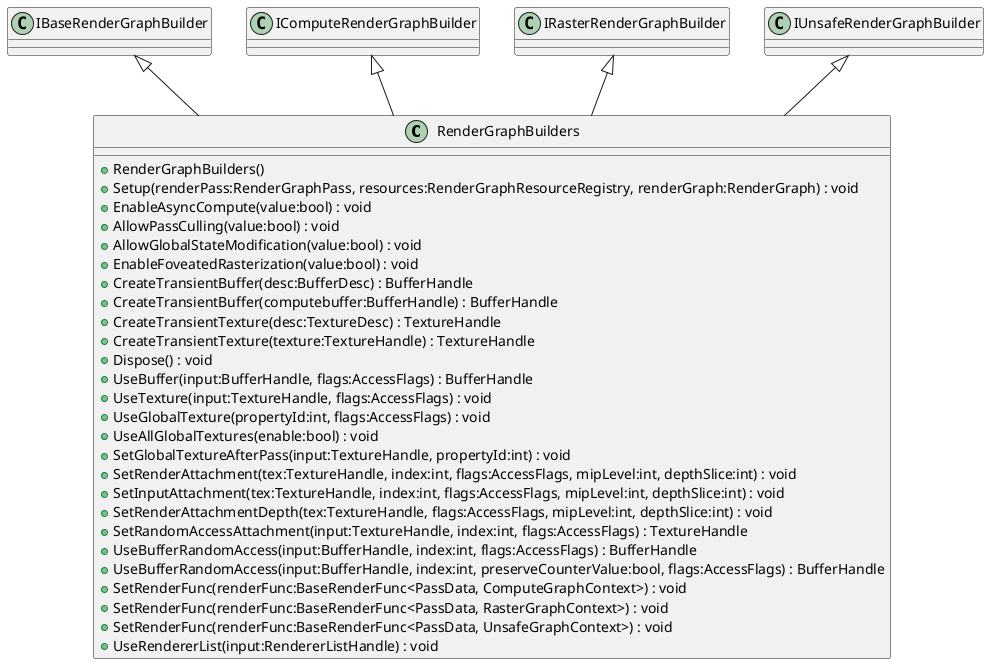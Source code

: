 @startuml
class RenderGraphBuilders {
    + RenderGraphBuilders()
    + Setup(renderPass:RenderGraphPass, resources:RenderGraphResourceRegistry, renderGraph:RenderGraph) : void
    + EnableAsyncCompute(value:bool) : void
    + AllowPassCulling(value:bool) : void
    + AllowGlobalStateModification(value:bool) : void
    + EnableFoveatedRasterization(value:bool) : void
    + CreateTransientBuffer(desc:BufferDesc) : BufferHandle
    + CreateTransientBuffer(computebuffer:BufferHandle) : BufferHandle
    + CreateTransientTexture(desc:TextureDesc) : TextureHandle
    + CreateTransientTexture(texture:TextureHandle) : TextureHandle
    + Dispose() : void
    + UseBuffer(input:BufferHandle, flags:AccessFlags) : BufferHandle
    + UseTexture(input:TextureHandle, flags:AccessFlags) : void
    + UseGlobalTexture(propertyId:int, flags:AccessFlags) : void
    + UseAllGlobalTextures(enable:bool) : void
    + SetGlobalTextureAfterPass(input:TextureHandle, propertyId:int) : void
    + SetRenderAttachment(tex:TextureHandle, index:int, flags:AccessFlags, mipLevel:int, depthSlice:int) : void
    + SetInputAttachment(tex:TextureHandle, index:int, flags:AccessFlags, mipLevel:int, depthSlice:int) : void
    + SetRenderAttachmentDepth(tex:TextureHandle, flags:AccessFlags, mipLevel:int, depthSlice:int) : void
    + SetRandomAccessAttachment(input:TextureHandle, index:int, flags:AccessFlags) : TextureHandle
    + UseBufferRandomAccess(input:BufferHandle, index:int, flags:AccessFlags) : BufferHandle
    + UseBufferRandomAccess(input:BufferHandle, index:int, preserveCounterValue:bool, flags:AccessFlags) : BufferHandle
    + SetRenderFunc(renderFunc:BaseRenderFunc<PassData, ComputeGraphContext>) : void
    + SetRenderFunc(renderFunc:BaseRenderFunc<PassData, RasterGraphContext>) : void
    + SetRenderFunc(renderFunc:BaseRenderFunc<PassData, UnsafeGraphContext>) : void
    + UseRendererList(input:RendererListHandle) : void
}
IBaseRenderGraphBuilder <|-- RenderGraphBuilders
IComputeRenderGraphBuilder <|-- RenderGraphBuilders
IRasterRenderGraphBuilder <|-- RenderGraphBuilders
IUnsafeRenderGraphBuilder <|-- RenderGraphBuilders
@enduml
